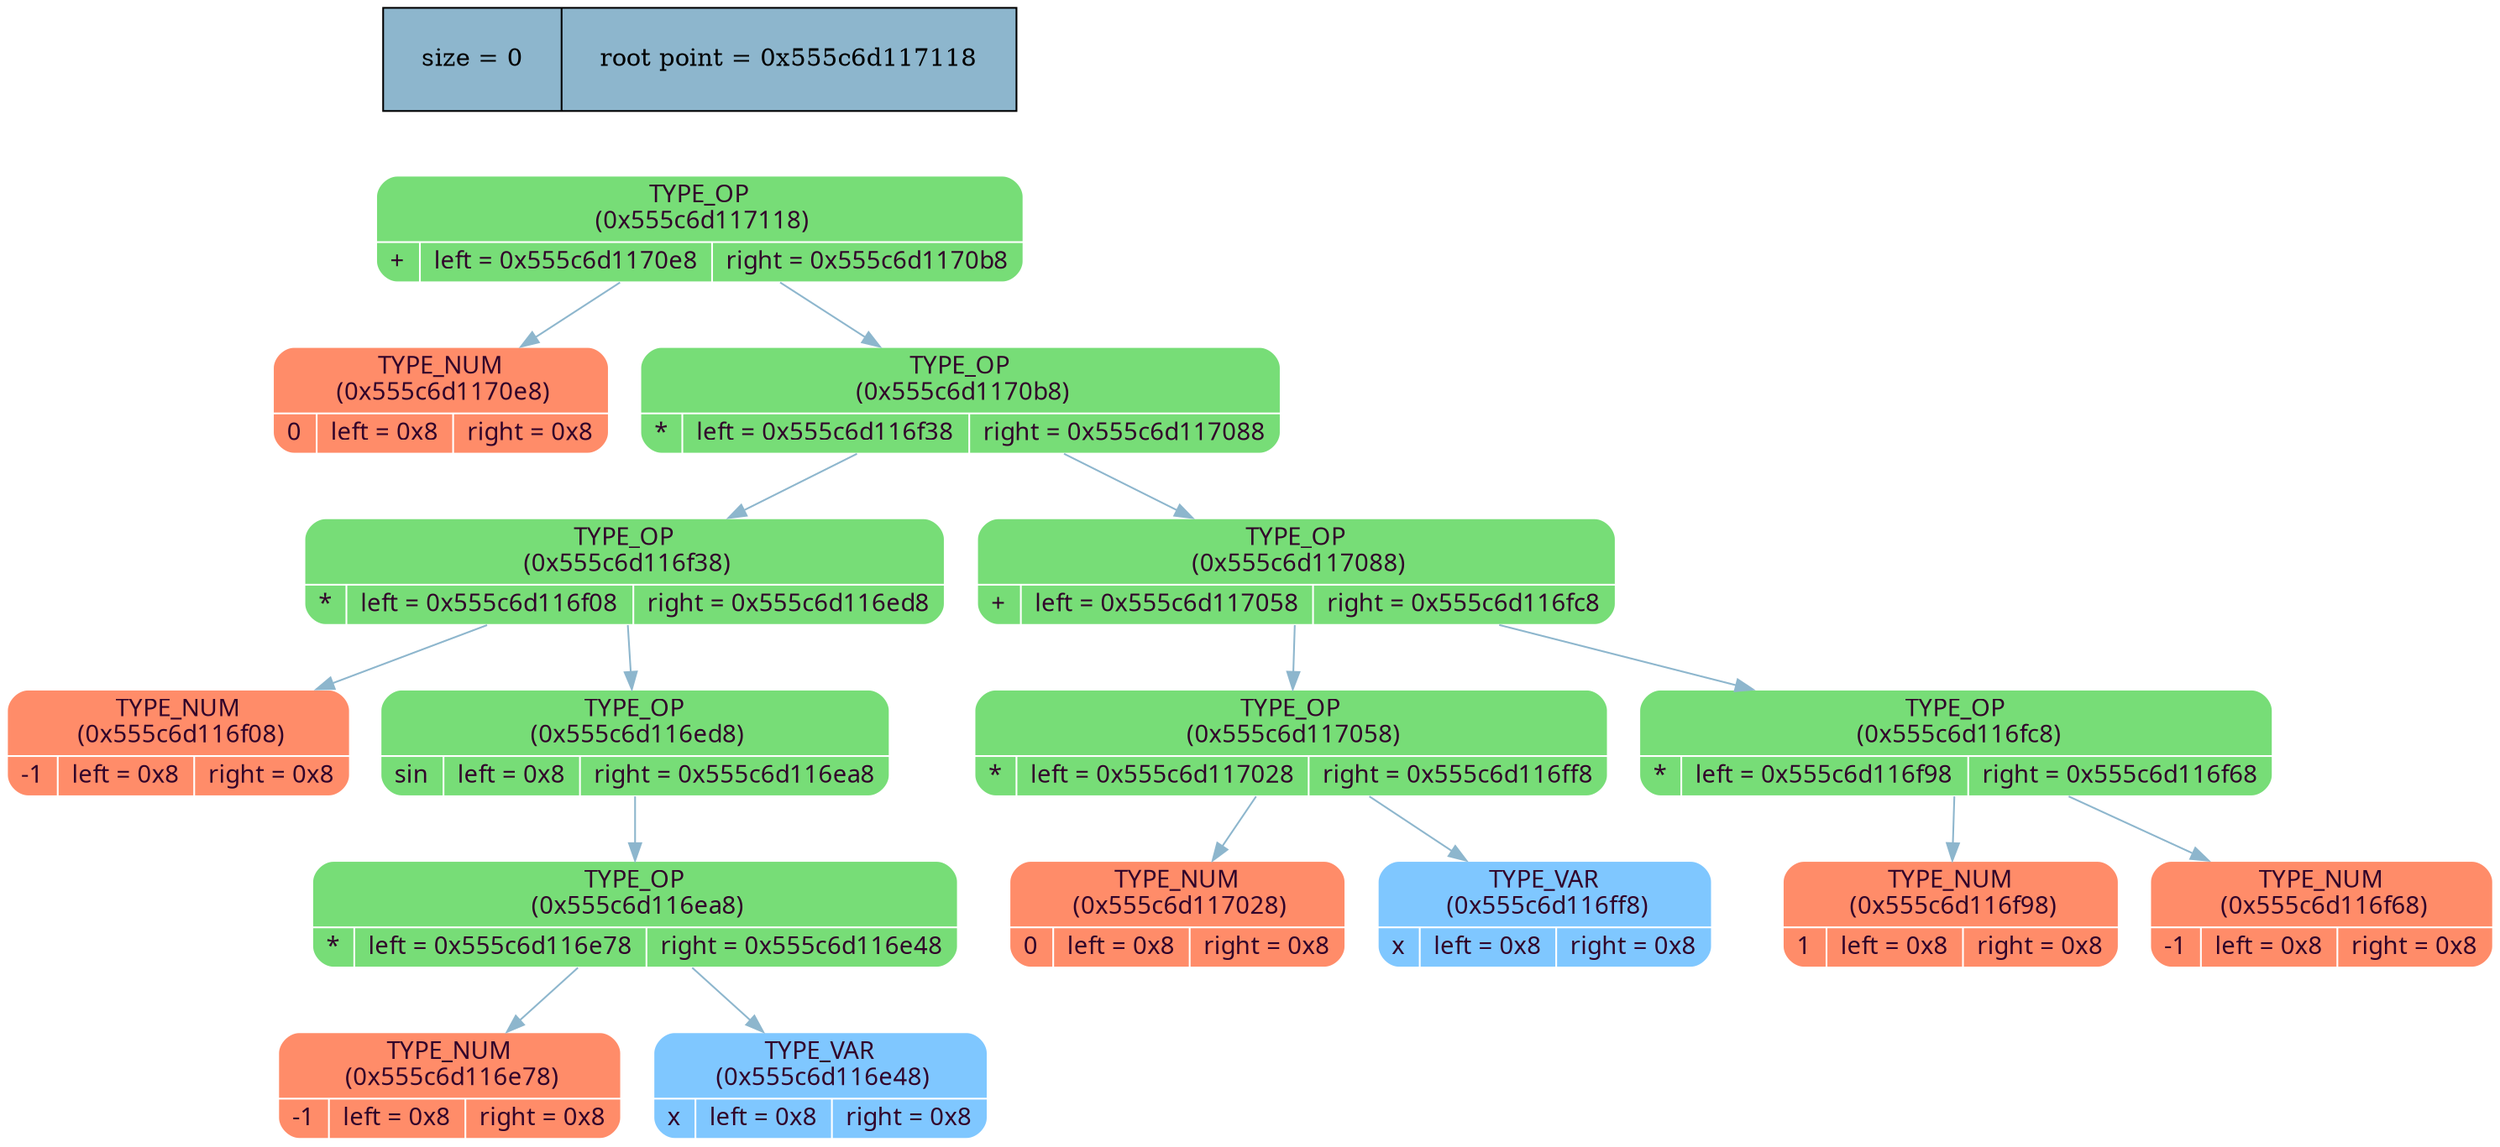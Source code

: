 digraph   
{
rankdir = ""
splines = "true"

node_stat [margin = "0.3*0.3", style = "filled", shape = "record", fillcolor = "#8DB6CD" label = " size = 0 | root point = 0x555c6d117118"]
{rank = source; node_stat}

node0x555c6d117118 [shape = "Mrecord", fillcolor = "#77DD77", style = "filled", fontcolor = "#31032A", fontname = "Calibri", color = "white", label = "{TYPE_OP\n (0x555c6d117118)| {+ |left = 0x555c6d1170e8 |right = 0x555c6d1170b8}}"]
node0x555c6d117118 -> node0x555c6d1170e8 [color = "#8DB6CD", style = "", constraint = true, fillcolor = "#8DB6CD",   fontcolor = "", fontname = "Calibri", label = ""];
node0x555c6d1170e8 [shape = "Mrecord", fillcolor = "#FF8C69", style = "filled", fontcolor = "#31032A", fontname = "Calibri", color = "white", label = "{TYPE_NUM\n (0x555c6d1170e8)| {0 |left = 0x8 |right = 0x8}}"]
node0x555c6d117118 -> node0x555c6d1170b8 [color = "#8DB6CD", style = "", constraint = true, fillcolor = "#8DB6CD",   fontcolor = "", fontname = "Calibri", label = ""];
node0x555c6d1170b8 [shape = "Mrecord", fillcolor = "#77DD77", style = "filled", fontcolor = "#31032A", fontname = "Calibri", color = "white", label = "{TYPE_OP\n (0x555c6d1170b8)| {* |left = 0x555c6d116f38 |right = 0x555c6d117088}}"]
node0x555c6d1170b8 -> node0x555c6d116f38 [color = "#8DB6CD", style = "", constraint = true, fillcolor = "#8DB6CD",   fontcolor = "", fontname = "Calibri", label = ""];
node0x555c6d116f38 [shape = "Mrecord", fillcolor = "#77DD77", style = "filled", fontcolor = "#31032A", fontname = "Calibri", color = "white", label = "{TYPE_OP\n (0x555c6d116f38)| {* |left = 0x555c6d116f08 |right = 0x555c6d116ed8}}"]
node0x555c6d116f38 -> node0x555c6d116f08 [color = "#8DB6CD", style = "", constraint = true, fillcolor = "#8DB6CD",   fontcolor = "", fontname = "Calibri", label = ""];
node0x555c6d116f08 [shape = "Mrecord", fillcolor = "#FF8C69", style = "filled", fontcolor = "#31032A", fontname = "Calibri", color = "white", label = "{TYPE_NUM\n (0x555c6d116f08)| {-1 |left = 0x8 |right = 0x8}}"]
node0x555c6d116f38 -> node0x555c6d116ed8 [color = "#8DB6CD", style = "", constraint = true, fillcolor = "#8DB6CD",   fontcolor = "", fontname = "Calibri", label = ""];
node0x555c6d116ed8 [shape = "Mrecord", fillcolor = "#77DD77", style = "filled", fontcolor = "#31032A", fontname = "Calibri", color = "white", label = "{TYPE_OP\n (0x555c6d116ed8)| {sin |left = 0x8 |right = 0x555c6d116ea8}}"]
node0x555c6d116ed8 -> node0x555c6d116ea8 [color = "#8DB6CD", style = "", constraint = true, fillcolor = "#8DB6CD",   fontcolor = "", fontname = "Calibri", label = ""];
node0x555c6d116ea8 [shape = "Mrecord", fillcolor = "#77DD77", style = "filled", fontcolor = "#31032A", fontname = "Calibri", color = "white", label = "{TYPE_OP\n (0x555c6d116ea8)| {* |left = 0x555c6d116e78 |right = 0x555c6d116e48}}"]
node0x555c6d116ea8 -> node0x555c6d116e78 [color = "#8DB6CD", style = "", constraint = true, fillcolor = "#8DB6CD",   fontcolor = "", fontname = "Calibri", label = ""];
node0x555c6d116e78 [shape = "Mrecord", fillcolor = "#FF8C69", style = "filled", fontcolor = "#31032A", fontname = "Calibri", color = "white", label = "{TYPE_NUM\n (0x555c6d116e78)| {-1 |left = 0x8 |right = 0x8}}"]
node0x555c6d116ea8 -> node0x555c6d116e48 [color = "#8DB6CD", style = "", constraint = true, fillcolor = "#8DB6CD",   fontcolor = "", fontname = "Calibri", label = ""];
node0x555c6d116e48 [shape = "Mrecord", fillcolor = "#7FC7FF", style = "filled", fontcolor = "#31032A", fontname = "Calibri", color = "white", label = "{TYPE_VAR\n (0x555c6d116e48)| {x |left = 0x8 |right = 0x8}}"]
node0x555c6d1170b8 -> node0x555c6d117088 [color = "#8DB6CD", style = "", constraint = true, fillcolor = "#8DB6CD",   fontcolor = "", fontname = "Calibri", label = ""];
node0x555c6d117088 [shape = "Mrecord", fillcolor = "#77DD77", style = "filled", fontcolor = "#31032A", fontname = "Calibri", color = "white", label = "{TYPE_OP\n (0x555c6d117088)| {+ |left = 0x555c6d117058 |right = 0x555c6d116fc8}}"]
node0x555c6d117088 -> node0x555c6d117058 [color = "#8DB6CD", style = "", constraint = true, fillcolor = "#8DB6CD",   fontcolor = "", fontname = "Calibri", label = ""];
node0x555c6d117058 [shape = "Mrecord", fillcolor = "#77DD77", style = "filled", fontcolor = "#31032A", fontname = "Calibri", color = "white", label = "{TYPE_OP\n (0x555c6d117058)| {* |left = 0x555c6d117028 |right = 0x555c6d116ff8}}"]
node0x555c6d117058 -> node0x555c6d117028 [color = "#8DB6CD", style = "", constraint = true, fillcolor = "#8DB6CD",   fontcolor = "", fontname = "Calibri", label = ""];
node0x555c6d117028 [shape = "Mrecord", fillcolor = "#FF8C69", style = "filled", fontcolor = "#31032A", fontname = "Calibri", color = "white", label = "{TYPE_NUM\n (0x555c6d117028)| {0 |left = 0x8 |right = 0x8}}"]
node0x555c6d117058 -> node0x555c6d116ff8 [color = "#8DB6CD", style = "", constraint = true, fillcolor = "#8DB6CD",   fontcolor = "", fontname = "Calibri", label = ""];
node0x555c6d116ff8 [shape = "Mrecord", fillcolor = "#7FC7FF", style = "filled", fontcolor = "#31032A", fontname = "Calibri", color = "white", label = "{TYPE_VAR\n (0x555c6d116ff8)| {x |left = 0x8 |right = 0x8}}"]
node0x555c6d117088 -> node0x555c6d116fc8 [color = "#8DB6CD", style = "", constraint = true, fillcolor = "#8DB6CD",   fontcolor = "", fontname = "Calibri", label = ""];
node0x555c6d116fc8 [shape = "Mrecord", fillcolor = "#77DD77", style = "filled", fontcolor = "#31032A", fontname = "Calibri", color = "white", label = "{TYPE_OP\n (0x555c6d116fc8)| {* |left = 0x555c6d116f98 |right = 0x555c6d116f68}}"]
node0x555c6d116fc8 -> node0x555c6d116f98 [color = "#8DB6CD", style = "", constraint = true, fillcolor = "#8DB6CD",   fontcolor = "", fontname = "Calibri", label = ""];
node0x555c6d116f98 [shape = "Mrecord", fillcolor = "#FF8C69", style = "filled", fontcolor = "#31032A", fontname = "Calibri", color = "white", label = "{TYPE_NUM\n (0x555c6d116f98)| {1 |left = 0x8 |right = 0x8}}"]
node0x555c6d116fc8 -> node0x555c6d116f68 [color = "#8DB6CD", style = "", constraint = true, fillcolor = "#8DB6CD",   fontcolor = "", fontname = "Calibri", label = ""];
node0x555c6d116f68 [shape = "Mrecord", fillcolor = "#FF8C69", style = "filled", fontcolor = "#31032A", fontname = "Calibri", color = "white", label = "{TYPE_NUM\n (0x555c6d116f68)| {-1 |left = 0x8 |right = 0x8}}"]
}
